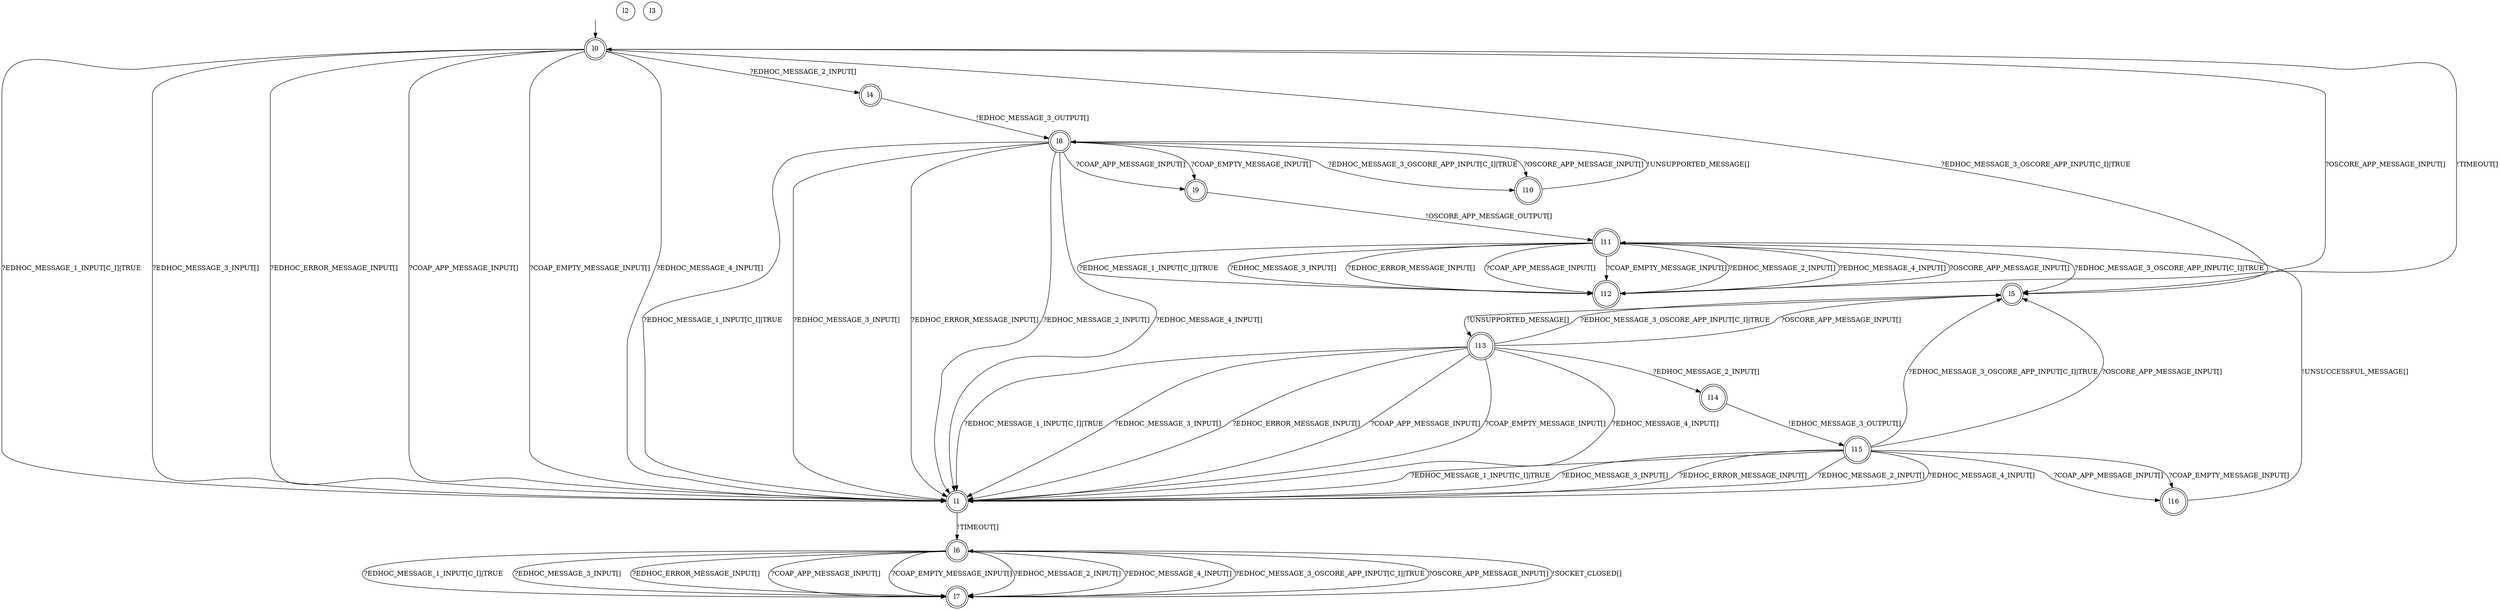 digraph RA {
"" [shape=none,label=<>]
"l0" [shape=doublecircle]
"l1" [shape=doublecircle]
"l2" [shape=circle]
"l3" [shape=circle]
"l4" [shape=doublecircle]
"l5" [shape=doublecircle]
"l6" [shape=doublecircle]
"l7" [shape=doublecircle]
"l8" [shape=doublecircle]
"l9" [shape=doublecircle]
"l10" [shape=doublecircle]
"l11" [shape=doublecircle]
"l12" [shape=doublecircle]
"l13" [shape=doublecircle]
"l14" [shape=doublecircle]
"l15" [shape=doublecircle]
"l16" [shape=doublecircle]
"" -> "l0"
"l0" -> "l1" [label=<?EDHOC_MESSAGE_1_INPUT[C_I]|TRUE>]
"l0" -> "l1" [label=<?EDHOC_MESSAGE_3_INPUT[]>]
"l0" -> "l1" [label=<?EDHOC_ERROR_MESSAGE_INPUT[]>]
"l0" -> "l1" [label=<?COAP_APP_MESSAGE_INPUT[]>]
"l0" -> "l1" [label=<?COAP_EMPTY_MESSAGE_INPUT[]>]
"l0" -> "l1" [label=<?EDHOC_MESSAGE_4_INPUT[]>]
"l0" -> "l4" [label=<?EDHOC_MESSAGE_2_INPUT[]>]
"l0" -> "l5" [label=<?EDHOC_MESSAGE_3_OSCORE_APP_INPUT[C_I]|TRUE>]
"l0" -> "l5" [label=<?OSCORE_APP_MESSAGE_INPUT[]>]
"l1" -> "l6" [label=<!TIMEOUT[]>]
"l4" -> "l8" [label=<!EDHOC_MESSAGE_3_OUTPUT[]>]
"l5" -> "l13" [label=<!UNSUPPORTED_MESSAGE[]>]
"l6" -> "l7" [label=<?EDHOC_MESSAGE_1_INPUT[C_I]|TRUE>]
"l6" -> "l7" [label=<?EDHOC_MESSAGE_3_INPUT[]>]
"l6" -> "l7" [label=<?EDHOC_ERROR_MESSAGE_INPUT[]>]
"l6" -> "l7" [label=<?COAP_APP_MESSAGE_INPUT[]>]
"l6" -> "l7" [label=<?COAP_EMPTY_MESSAGE_INPUT[]>]
"l6" -> "l7" [label=<?EDHOC_MESSAGE_2_INPUT[]>]
"l6" -> "l7" [label=<?EDHOC_MESSAGE_4_INPUT[]>]
"l6" -> "l7" [label=<?EDHOC_MESSAGE_3_OSCORE_APP_INPUT[C_I]|TRUE>]
"l6" -> "l7" [label=<?OSCORE_APP_MESSAGE_INPUT[]>]
"l7" -> "l6" [label=<!SOCKET_CLOSED[]>]
"l8" -> "l1" [label=<?EDHOC_MESSAGE_1_INPUT[C_I]|TRUE>]
"l8" -> "l1" [label=<?EDHOC_MESSAGE_3_INPUT[]>]
"l8" -> "l1" [label=<?EDHOC_ERROR_MESSAGE_INPUT[]>]
"l8" -> "l1" [label=<?EDHOC_MESSAGE_2_INPUT[]>]
"l8" -> "l1" [label=<?EDHOC_MESSAGE_4_INPUT[]>]
"l8" -> "l9" [label=<?COAP_APP_MESSAGE_INPUT[]>]
"l8" -> "l9" [label=<?COAP_EMPTY_MESSAGE_INPUT[]>]
"l8" -> "l10" [label=<?EDHOC_MESSAGE_3_OSCORE_APP_INPUT[C_I]|TRUE>]
"l8" -> "l10" [label=<?OSCORE_APP_MESSAGE_INPUT[]>]
"l9" -> "l11" [label=<!OSCORE_APP_MESSAGE_OUTPUT[]>]
"l10" -> "l8" [label=<!UNSUPPORTED_MESSAGE[]>]
"l11" -> "l5" [label=<?EDHOC_MESSAGE_3_OSCORE_APP_INPUT[C_I]|TRUE>]
"l11" -> "l12" [label=<?EDHOC_MESSAGE_1_INPUT[C_I]|TRUE>]
"l11" -> "l12" [label=<?EDHOC_MESSAGE_3_INPUT[]>]
"l11" -> "l12" [label=<?EDHOC_ERROR_MESSAGE_INPUT[]>]
"l11" -> "l12" [label=<?COAP_APP_MESSAGE_INPUT[]>]
"l11" -> "l12" [label=<?COAP_EMPTY_MESSAGE_INPUT[]>]
"l11" -> "l12" [label=<?EDHOC_MESSAGE_2_INPUT[]>]
"l11" -> "l12" [label=<?EDHOC_MESSAGE_4_INPUT[]>]
"l11" -> "l12" [label=<?OSCORE_APP_MESSAGE_INPUT[]>]
"l12" -> "l0" [label=<!TIMEOUT[]>]
"l13" -> "l1" [label=<?EDHOC_MESSAGE_1_INPUT[C_I]|TRUE>]
"l13" -> "l1" [label=<?EDHOC_MESSAGE_3_INPUT[]>]
"l13" -> "l1" [label=<?EDHOC_ERROR_MESSAGE_INPUT[]>]
"l13" -> "l1" [label=<?COAP_APP_MESSAGE_INPUT[]>]
"l13" -> "l1" [label=<?COAP_EMPTY_MESSAGE_INPUT[]>]
"l13" -> "l1" [label=<?EDHOC_MESSAGE_4_INPUT[]>]
"l13" -> "l5" [label=<?EDHOC_MESSAGE_3_OSCORE_APP_INPUT[C_I]|TRUE>]
"l13" -> "l5" [label=<?OSCORE_APP_MESSAGE_INPUT[]>]
"l13" -> "l14" [label=<?EDHOC_MESSAGE_2_INPUT[]>]
"l14" -> "l15" [label=<!EDHOC_MESSAGE_3_OUTPUT[]>]
"l15" -> "l1" [label=<?EDHOC_MESSAGE_1_INPUT[C_I]|TRUE>]
"l15" -> "l1" [label=<?EDHOC_MESSAGE_3_INPUT[]>]
"l15" -> "l1" [label=<?EDHOC_ERROR_MESSAGE_INPUT[]>]
"l15" -> "l1" [label=<?EDHOC_MESSAGE_2_INPUT[]>]
"l15" -> "l1" [label=<?EDHOC_MESSAGE_4_INPUT[]>]
"l15" -> "l5" [label=<?EDHOC_MESSAGE_3_OSCORE_APP_INPUT[C_I]|TRUE>]
"l15" -> "l5" [label=<?OSCORE_APP_MESSAGE_INPUT[]>]
"l15" -> "l16" [label=<?COAP_APP_MESSAGE_INPUT[]>]
"l15" -> "l16" [label=<?COAP_EMPTY_MESSAGE_INPUT[]>]
"l16" -> "l11" [label=<!UNSUCCESSFUL_MESSAGE[]>]
}
